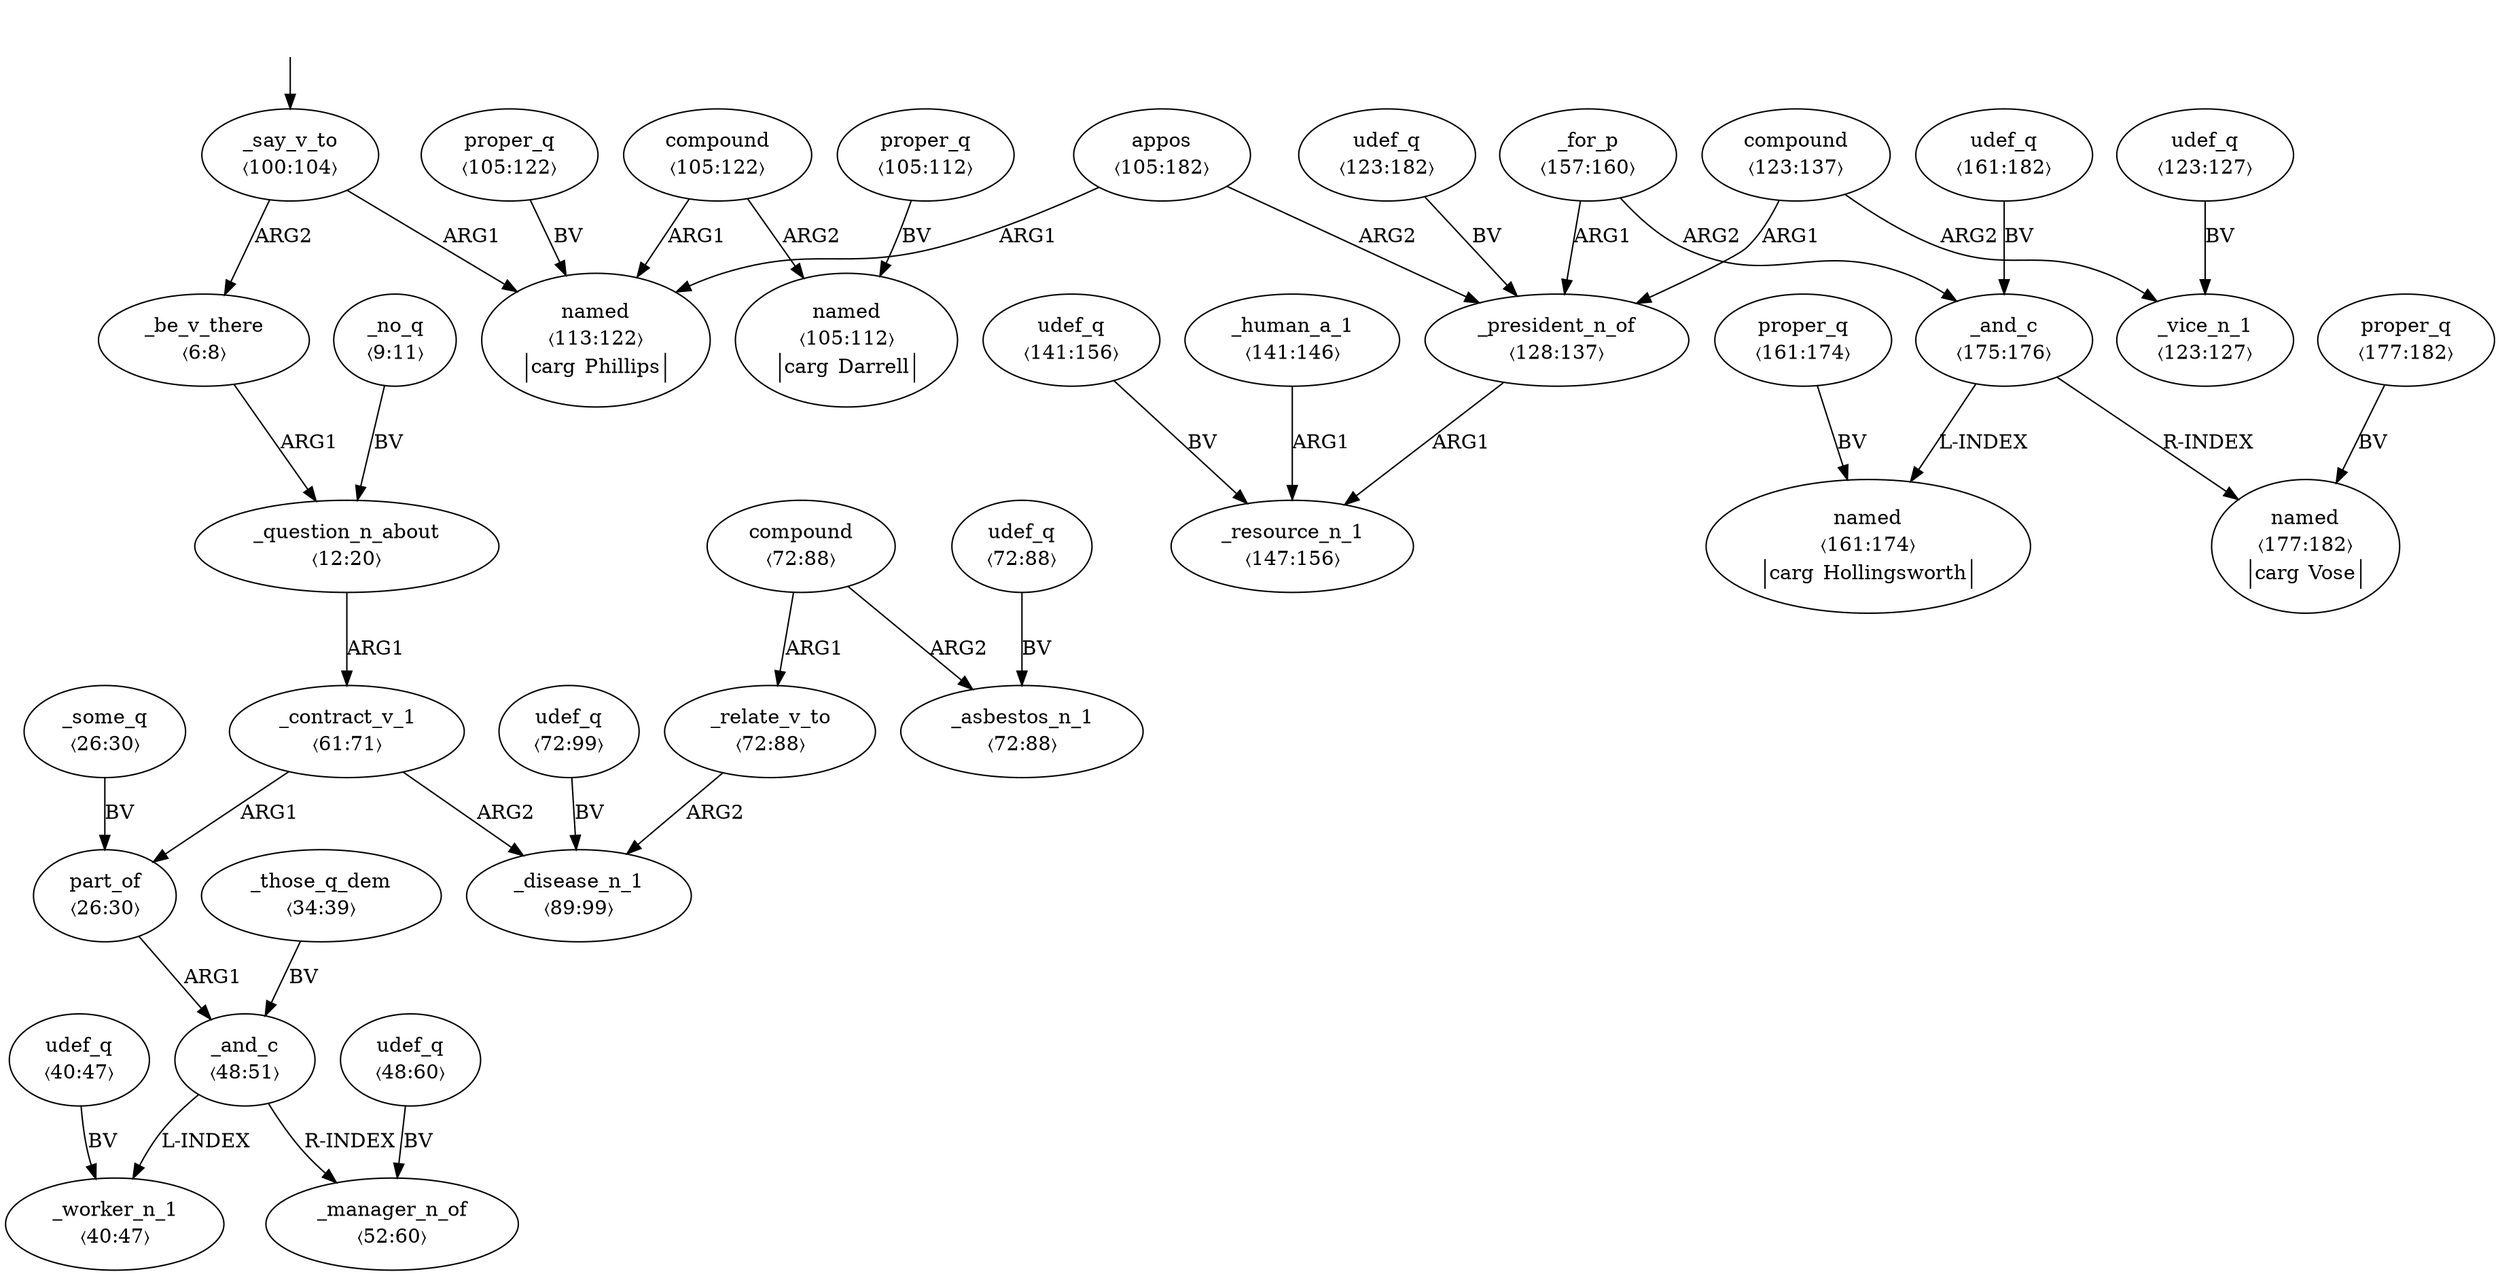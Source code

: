 digraph "20003028" {
  top [ style=invis ];
  top -> 18;
  0 [ label=<<table align="center" border="0" cellspacing="0"><tr><td colspan="2">_be_v_there</td></tr><tr><td colspan="2">〈6:8〉</td></tr></table>> ];
  1 [ label=<<table align="center" border="0" cellspacing="0"><tr><td colspan="2">_no_q</td></tr><tr><td colspan="2">〈9:11〉</td></tr></table>> ];
  2 [ label=<<table align="center" border="0" cellspacing="0"><tr><td colspan="2">_question_n_about</td></tr><tr><td colspan="2">〈12:20〉</td></tr></table>> ];
  3 [ label=<<table align="center" border="0" cellspacing="0"><tr><td colspan="2">_some_q</td></tr><tr><td colspan="2">〈26:30〉</td></tr></table>> ];
  4 [ label=<<table align="center" border="0" cellspacing="0"><tr><td colspan="2">part_of</td></tr><tr><td colspan="2">〈26:30〉</td></tr></table>> ];
  5 [ label=<<table align="center" border="0" cellspacing="0"><tr><td colspan="2">_those_q_dem</td></tr><tr><td colspan="2">〈34:39〉</td></tr></table>> ];
  6 [ label=<<table align="center" border="0" cellspacing="0"><tr><td colspan="2">udef_q</td></tr><tr><td colspan="2">〈40:47〉</td></tr></table>> ];
  7 [ label=<<table align="center" border="0" cellspacing="0"><tr><td colspan="2">_worker_n_1</td></tr><tr><td colspan="2">〈40:47〉</td></tr></table>> ];
  8 [ label=<<table align="center" border="0" cellspacing="0"><tr><td colspan="2">udef_q</td></tr><tr><td colspan="2">〈48:60〉</td></tr></table>> ];
  9 [ label=<<table align="center" border="0" cellspacing="0"><tr><td colspan="2">_and_c</td></tr><tr><td colspan="2">〈48:51〉</td></tr></table>> ];
  10 [ label=<<table align="center" border="0" cellspacing="0"><tr><td colspan="2">_manager_n_of</td></tr><tr><td colspan="2">〈52:60〉</td></tr></table>> ];
  11 [ label=<<table align="center" border="0" cellspacing="0"><tr><td colspan="2">_contract_v_1</td></tr><tr><td colspan="2">〈61:71〉</td></tr></table>> ];
  12 [ label=<<table align="center" border="0" cellspacing="0"><tr><td colspan="2">udef_q</td></tr><tr><td colspan="2">〈72:99〉</td></tr></table>> ];
  13 [ label=<<table align="center" border="0" cellspacing="0"><tr><td colspan="2">compound</td></tr><tr><td colspan="2">〈72:88〉</td></tr></table>> ];
  14 [ label=<<table align="center" border="0" cellspacing="0"><tr><td colspan="2">udef_q</td></tr><tr><td colspan="2">〈72:88〉</td></tr></table>> ];
  15 [ label=<<table align="center" border="0" cellspacing="0"><tr><td colspan="2">_asbestos_n_1</td></tr><tr><td colspan="2">〈72:88〉</td></tr></table>> ];
  16 [ label=<<table align="center" border="0" cellspacing="0"><tr><td colspan="2">_relate_v_to</td></tr><tr><td colspan="2">〈72:88〉</td></tr></table>> ];
  17 [ label=<<table align="center" border="0" cellspacing="0"><tr><td colspan="2">_disease_n_1</td></tr><tr><td colspan="2">〈89:99〉</td></tr></table>> ];
  18 [ label=<<table align="center" border="0" cellspacing="0"><tr><td colspan="2">_say_v_to</td></tr><tr><td colspan="2">〈100:104〉</td></tr></table>> ];
  19 [ label=<<table align="center" border="0" cellspacing="0"><tr><td colspan="2">appos</td></tr><tr><td colspan="2">〈105:182〉</td></tr></table>> ];
  20 [ label=<<table align="center" border="0" cellspacing="0"><tr><td colspan="2">udef_q</td></tr><tr><td colspan="2">〈123:182〉</td></tr></table>> ];
  21 [ label=<<table align="center" border="0" cellspacing="0"><tr><td colspan="2">proper_q</td></tr><tr><td colspan="2">〈105:122〉</td></tr></table>> ];
  22 [ label=<<table align="center" border="0" cellspacing="0"><tr><td colspan="2">compound</td></tr><tr><td colspan="2">〈105:122〉</td></tr></table>> ];
  23 [ label=<<table align="center" border="0" cellspacing="0"><tr><td colspan="2">proper_q</td></tr><tr><td colspan="2">〈105:112〉</td></tr></table>> ];
  24 [ label=<<table align="center" border="0" cellspacing="0"><tr><td colspan="2">named</td></tr><tr><td colspan="2">〈105:112〉</td></tr><tr><td sides="l" border="1" align="left">carg</td><td sides="r" border="1" align="left">Darrell</td></tr></table>> ];
  25 [ label=<<table align="center" border="0" cellspacing="0"><tr><td colspan="2">named</td></tr><tr><td colspan="2">〈113:122〉</td></tr><tr><td sides="l" border="1" align="left">carg</td><td sides="r" border="1" align="left">Phillips</td></tr></table>> ];
  26 [ label=<<table align="center" border="0" cellspacing="0"><tr><td colspan="2">compound</td></tr><tr><td colspan="2">〈123:137〉</td></tr></table>> ];
  27 [ label=<<table align="center" border="0" cellspacing="0"><tr><td colspan="2">udef_q</td></tr><tr><td colspan="2">〈123:127〉</td></tr></table>> ];
  28 [ label=<<table align="center" border="0" cellspacing="0"><tr><td colspan="2">_vice_n_1</td></tr><tr><td colspan="2">〈123:127〉</td></tr></table>> ];
  29 [ label=<<table align="center" border="0" cellspacing="0"><tr><td colspan="2">_president_n_of</td></tr><tr><td colspan="2">〈128:137〉</td></tr></table>> ];
  30 [ label=<<table align="center" border="0" cellspacing="0"><tr><td colspan="2">udef_q</td></tr><tr><td colspan="2">〈141:156〉</td></tr></table>> ];
  31 [ label=<<table align="center" border="0" cellspacing="0"><tr><td colspan="2">_human_a_1</td></tr><tr><td colspan="2">〈141:146〉</td></tr></table>> ];
  32 [ label=<<table align="center" border="0" cellspacing="0"><tr><td colspan="2">_resource_n_1</td></tr><tr><td colspan="2">〈147:156〉</td></tr></table>> ];
  33 [ label=<<table align="center" border="0" cellspacing="0"><tr><td colspan="2">_for_p</td></tr><tr><td colspan="2">〈157:160〉</td></tr></table>> ];
  34 [ label=<<table align="center" border="0" cellspacing="0"><tr><td colspan="2">udef_q</td></tr><tr><td colspan="2">〈161:182〉</td></tr></table>> ];
  35 [ label=<<table align="center" border="0" cellspacing="0"><tr><td colspan="2">proper_q</td></tr><tr><td colspan="2">〈161:174〉</td></tr></table>> ];
  36 [ label=<<table align="center" border="0" cellspacing="0"><tr><td colspan="2">named</td></tr><tr><td colspan="2">〈161:174〉</td></tr><tr><td sides="l" border="1" align="left">carg</td><td sides="r" border="1" align="left">Hollingsworth</td></tr></table>> ];
  37 [ label=<<table align="center" border="0" cellspacing="0"><tr><td colspan="2">_and_c</td></tr><tr><td colspan="2">〈175:176〉</td></tr></table>> ];
  38 [ label=<<table align="center" border="0" cellspacing="0"><tr><td colspan="2">proper_q</td></tr><tr><td colspan="2">〈177:182〉</td></tr></table>> ];
  39 [ label=<<table align="center" border="0" cellspacing="0"><tr><td colspan="2">named</td></tr><tr><td colspan="2">〈177:182〉</td></tr><tr><td sides="l" border="1" align="left">carg</td><td sides="r" border="1" align="left">Vose</td></tr></table>> ];
  23 -> 24 [ label="BV" ];
  2 -> 11 [ label="ARG1" ];
  27 -> 28 [ label="BV" ];
  11 -> 17 [ label="ARG2" ];
  35 -> 36 [ label="BV" ];
  1 -> 2 [ label="BV" ];
  9 -> 10 [ label="R-INDEX" ];
  22 -> 25 [ label="ARG1" ];
  0 -> 2 [ label="ARG1" ];
  20 -> 29 [ label="BV" ];
  26 -> 29 [ label="ARG1" ];
  38 -> 39 [ label="BV" ];
  21 -> 25 [ label="BV" ];
  19 -> 29 [ label="ARG2" ];
  37 -> 36 [ label="L-INDEX" ];
  18 -> 0 [ label="ARG2" ];
  29 -> 32 [ label="ARG1" ];
  9 -> 7 [ label="L-INDEX" ];
  22 -> 24 [ label="ARG2" ];
  26 -> 28 [ label="ARG2" ];
  3 -> 4 [ label="BV" ];
  12 -> 17 [ label="BV" ];
  16 -> 17 [ label="ARG2" ];
  19 -> 25 [ label="ARG1" ];
  37 -> 39 [ label="R-INDEX" ];
  33 -> 37 [ label="ARG2" ];
  13 -> 16 [ label="ARG1" ];
  6 -> 7 [ label="BV" ];
  30 -> 32 [ label="BV" ];
  14 -> 15 [ label="BV" ];
  4 -> 9 [ label="ARG1" ];
  31 -> 32 [ label="ARG1" ];
  8 -> 10 [ label="BV" ];
  34 -> 37 [ label="BV" ];
  33 -> 29 [ label="ARG1" ];
  18 -> 25 [ label="ARG1" ];
  5 -> 9 [ label="BV" ];
  13 -> 15 [ label="ARG2" ];
  11 -> 4 [ label="ARG1" ];
}

